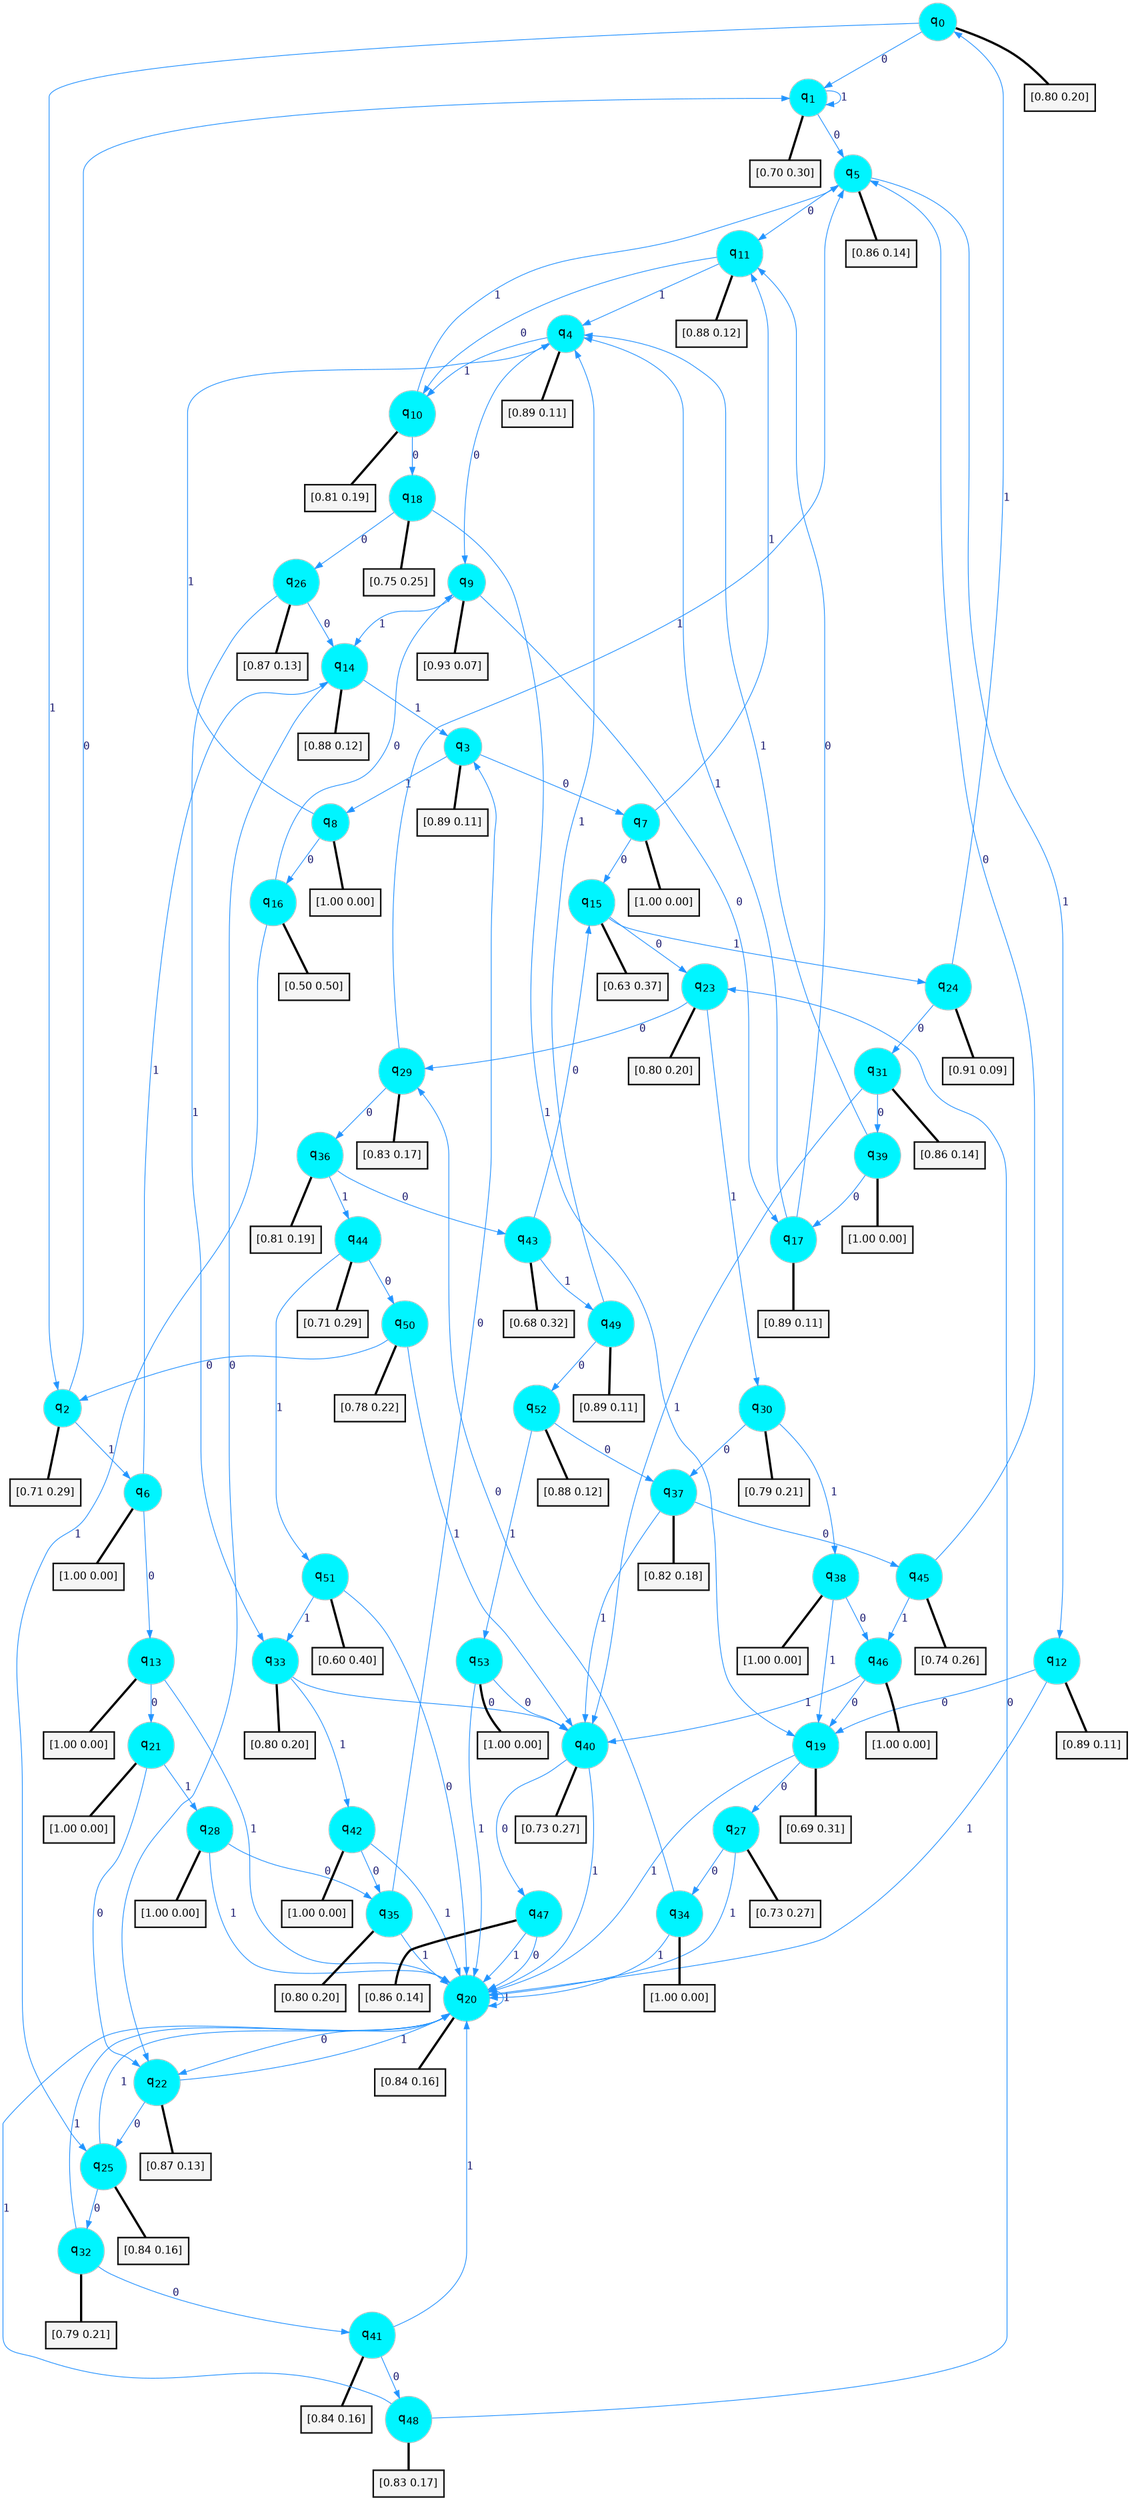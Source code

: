 digraph G {
graph [
bgcolor=transparent, dpi=300, rankdir=TD, size="40,25"];
node [
color=gray, fillcolor=turquoise1, fontcolor=black, fontname=Helvetica, fontsize=16, fontweight=bold, shape=circle, style=filled];
edge [
arrowsize=1, color=dodgerblue1, fontcolor=midnightblue, fontname=courier, fontweight=bold, penwidth=1, style=solid, weight=20];
0[label=<q<SUB>0</SUB>>];
1[label=<q<SUB>1</SUB>>];
2[label=<q<SUB>2</SUB>>];
3[label=<q<SUB>3</SUB>>];
4[label=<q<SUB>4</SUB>>];
5[label=<q<SUB>5</SUB>>];
6[label=<q<SUB>6</SUB>>];
7[label=<q<SUB>7</SUB>>];
8[label=<q<SUB>8</SUB>>];
9[label=<q<SUB>9</SUB>>];
10[label=<q<SUB>10</SUB>>];
11[label=<q<SUB>11</SUB>>];
12[label=<q<SUB>12</SUB>>];
13[label=<q<SUB>13</SUB>>];
14[label=<q<SUB>14</SUB>>];
15[label=<q<SUB>15</SUB>>];
16[label=<q<SUB>16</SUB>>];
17[label=<q<SUB>17</SUB>>];
18[label=<q<SUB>18</SUB>>];
19[label=<q<SUB>19</SUB>>];
20[label=<q<SUB>20</SUB>>];
21[label=<q<SUB>21</SUB>>];
22[label=<q<SUB>22</SUB>>];
23[label=<q<SUB>23</SUB>>];
24[label=<q<SUB>24</SUB>>];
25[label=<q<SUB>25</SUB>>];
26[label=<q<SUB>26</SUB>>];
27[label=<q<SUB>27</SUB>>];
28[label=<q<SUB>28</SUB>>];
29[label=<q<SUB>29</SUB>>];
30[label=<q<SUB>30</SUB>>];
31[label=<q<SUB>31</SUB>>];
32[label=<q<SUB>32</SUB>>];
33[label=<q<SUB>33</SUB>>];
34[label=<q<SUB>34</SUB>>];
35[label=<q<SUB>35</SUB>>];
36[label=<q<SUB>36</SUB>>];
37[label=<q<SUB>37</SUB>>];
38[label=<q<SUB>38</SUB>>];
39[label=<q<SUB>39</SUB>>];
40[label=<q<SUB>40</SUB>>];
41[label=<q<SUB>41</SUB>>];
42[label=<q<SUB>42</SUB>>];
43[label=<q<SUB>43</SUB>>];
44[label=<q<SUB>44</SUB>>];
45[label=<q<SUB>45</SUB>>];
46[label=<q<SUB>46</SUB>>];
47[label=<q<SUB>47</SUB>>];
48[label=<q<SUB>48</SUB>>];
49[label=<q<SUB>49</SUB>>];
50[label=<q<SUB>50</SUB>>];
51[label=<q<SUB>51</SUB>>];
52[label=<q<SUB>52</SUB>>];
53[label=<q<SUB>53</SUB>>];
54[label="[0.80 0.20]", shape=box,fontcolor=black, fontname=Helvetica, fontsize=14, penwidth=2, fillcolor=whitesmoke,color=black];
55[label="[0.70 0.30]", shape=box,fontcolor=black, fontname=Helvetica, fontsize=14, penwidth=2, fillcolor=whitesmoke,color=black];
56[label="[0.71 0.29]", shape=box,fontcolor=black, fontname=Helvetica, fontsize=14, penwidth=2, fillcolor=whitesmoke,color=black];
57[label="[0.89 0.11]", shape=box,fontcolor=black, fontname=Helvetica, fontsize=14, penwidth=2, fillcolor=whitesmoke,color=black];
58[label="[0.89 0.11]", shape=box,fontcolor=black, fontname=Helvetica, fontsize=14, penwidth=2, fillcolor=whitesmoke,color=black];
59[label="[0.86 0.14]", shape=box,fontcolor=black, fontname=Helvetica, fontsize=14, penwidth=2, fillcolor=whitesmoke,color=black];
60[label="[1.00 0.00]", shape=box,fontcolor=black, fontname=Helvetica, fontsize=14, penwidth=2, fillcolor=whitesmoke,color=black];
61[label="[1.00 0.00]", shape=box,fontcolor=black, fontname=Helvetica, fontsize=14, penwidth=2, fillcolor=whitesmoke,color=black];
62[label="[1.00 0.00]", shape=box,fontcolor=black, fontname=Helvetica, fontsize=14, penwidth=2, fillcolor=whitesmoke,color=black];
63[label="[0.93 0.07]", shape=box,fontcolor=black, fontname=Helvetica, fontsize=14, penwidth=2, fillcolor=whitesmoke,color=black];
64[label="[0.81 0.19]", shape=box,fontcolor=black, fontname=Helvetica, fontsize=14, penwidth=2, fillcolor=whitesmoke,color=black];
65[label="[0.88 0.12]", shape=box,fontcolor=black, fontname=Helvetica, fontsize=14, penwidth=2, fillcolor=whitesmoke,color=black];
66[label="[0.89 0.11]", shape=box,fontcolor=black, fontname=Helvetica, fontsize=14, penwidth=2, fillcolor=whitesmoke,color=black];
67[label="[1.00 0.00]", shape=box,fontcolor=black, fontname=Helvetica, fontsize=14, penwidth=2, fillcolor=whitesmoke,color=black];
68[label="[0.88 0.12]", shape=box,fontcolor=black, fontname=Helvetica, fontsize=14, penwidth=2, fillcolor=whitesmoke,color=black];
69[label="[0.63 0.37]", shape=box,fontcolor=black, fontname=Helvetica, fontsize=14, penwidth=2, fillcolor=whitesmoke,color=black];
70[label="[0.50 0.50]", shape=box,fontcolor=black, fontname=Helvetica, fontsize=14, penwidth=2, fillcolor=whitesmoke,color=black];
71[label="[0.89 0.11]", shape=box,fontcolor=black, fontname=Helvetica, fontsize=14, penwidth=2, fillcolor=whitesmoke,color=black];
72[label="[0.75 0.25]", shape=box,fontcolor=black, fontname=Helvetica, fontsize=14, penwidth=2, fillcolor=whitesmoke,color=black];
73[label="[0.69 0.31]", shape=box,fontcolor=black, fontname=Helvetica, fontsize=14, penwidth=2, fillcolor=whitesmoke,color=black];
74[label="[0.84 0.16]", shape=box,fontcolor=black, fontname=Helvetica, fontsize=14, penwidth=2, fillcolor=whitesmoke,color=black];
75[label="[1.00 0.00]", shape=box,fontcolor=black, fontname=Helvetica, fontsize=14, penwidth=2, fillcolor=whitesmoke,color=black];
76[label="[0.87 0.13]", shape=box,fontcolor=black, fontname=Helvetica, fontsize=14, penwidth=2, fillcolor=whitesmoke,color=black];
77[label="[0.80 0.20]", shape=box,fontcolor=black, fontname=Helvetica, fontsize=14, penwidth=2, fillcolor=whitesmoke,color=black];
78[label="[0.91 0.09]", shape=box,fontcolor=black, fontname=Helvetica, fontsize=14, penwidth=2, fillcolor=whitesmoke,color=black];
79[label="[0.84 0.16]", shape=box,fontcolor=black, fontname=Helvetica, fontsize=14, penwidth=2, fillcolor=whitesmoke,color=black];
80[label="[0.87 0.13]", shape=box,fontcolor=black, fontname=Helvetica, fontsize=14, penwidth=2, fillcolor=whitesmoke,color=black];
81[label="[0.73 0.27]", shape=box,fontcolor=black, fontname=Helvetica, fontsize=14, penwidth=2, fillcolor=whitesmoke,color=black];
82[label="[1.00 0.00]", shape=box,fontcolor=black, fontname=Helvetica, fontsize=14, penwidth=2, fillcolor=whitesmoke,color=black];
83[label="[0.83 0.17]", shape=box,fontcolor=black, fontname=Helvetica, fontsize=14, penwidth=2, fillcolor=whitesmoke,color=black];
84[label="[0.79 0.21]", shape=box,fontcolor=black, fontname=Helvetica, fontsize=14, penwidth=2, fillcolor=whitesmoke,color=black];
85[label="[0.86 0.14]", shape=box,fontcolor=black, fontname=Helvetica, fontsize=14, penwidth=2, fillcolor=whitesmoke,color=black];
86[label="[0.79 0.21]", shape=box,fontcolor=black, fontname=Helvetica, fontsize=14, penwidth=2, fillcolor=whitesmoke,color=black];
87[label="[0.80 0.20]", shape=box,fontcolor=black, fontname=Helvetica, fontsize=14, penwidth=2, fillcolor=whitesmoke,color=black];
88[label="[1.00 0.00]", shape=box,fontcolor=black, fontname=Helvetica, fontsize=14, penwidth=2, fillcolor=whitesmoke,color=black];
89[label="[0.80 0.20]", shape=box,fontcolor=black, fontname=Helvetica, fontsize=14, penwidth=2, fillcolor=whitesmoke,color=black];
90[label="[0.81 0.19]", shape=box,fontcolor=black, fontname=Helvetica, fontsize=14, penwidth=2, fillcolor=whitesmoke,color=black];
91[label="[0.82 0.18]", shape=box,fontcolor=black, fontname=Helvetica, fontsize=14, penwidth=2, fillcolor=whitesmoke,color=black];
92[label="[1.00 0.00]", shape=box,fontcolor=black, fontname=Helvetica, fontsize=14, penwidth=2, fillcolor=whitesmoke,color=black];
93[label="[1.00 0.00]", shape=box,fontcolor=black, fontname=Helvetica, fontsize=14, penwidth=2, fillcolor=whitesmoke,color=black];
94[label="[0.73 0.27]", shape=box,fontcolor=black, fontname=Helvetica, fontsize=14, penwidth=2, fillcolor=whitesmoke,color=black];
95[label="[0.84 0.16]", shape=box,fontcolor=black, fontname=Helvetica, fontsize=14, penwidth=2, fillcolor=whitesmoke,color=black];
96[label="[1.00 0.00]", shape=box,fontcolor=black, fontname=Helvetica, fontsize=14, penwidth=2, fillcolor=whitesmoke,color=black];
97[label="[0.68 0.32]", shape=box,fontcolor=black, fontname=Helvetica, fontsize=14, penwidth=2, fillcolor=whitesmoke,color=black];
98[label="[0.71 0.29]", shape=box,fontcolor=black, fontname=Helvetica, fontsize=14, penwidth=2, fillcolor=whitesmoke,color=black];
99[label="[0.74 0.26]", shape=box,fontcolor=black, fontname=Helvetica, fontsize=14, penwidth=2, fillcolor=whitesmoke,color=black];
100[label="[1.00 0.00]", shape=box,fontcolor=black, fontname=Helvetica, fontsize=14, penwidth=2, fillcolor=whitesmoke,color=black];
101[label="[0.86 0.14]", shape=box,fontcolor=black, fontname=Helvetica, fontsize=14, penwidth=2, fillcolor=whitesmoke,color=black];
102[label="[0.83 0.17]", shape=box,fontcolor=black, fontname=Helvetica, fontsize=14, penwidth=2, fillcolor=whitesmoke,color=black];
103[label="[0.89 0.11]", shape=box,fontcolor=black, fontname=Helvetica, fontsize=14, penwidth=2, fillcolor=whitesmoke,color=black];
104[label="[0.78 0.22]", shape=box,fontcolor=black, fontname=Helvetica, fontsize=14, penwidth=2, fillcolor=whitesmoke,color=black];
105[label="[0.60 0.40]", shape=box,fontcolor=black, fontname=Helvetica, fontsize=14, penwidth=2, fillcolor=whitesmoke,color=black];
106[label="[0.88 0.12]", shape=box,fontcolor=black, fontname=Helvetica, fontsize=14, penwidth=2, fillcolor=whitesmoke,color=black];
107[label="[1.00 0.00]", shape=box,fontcolor=black, fontname=Helvetica, fontsize=14, penwidth=2, fillcolor=whitesmoke,color=black];
0->1 [label=0];
0->2 [label=1];
0->54 [arrowhead=none, penwidth=3,color=black];
1->5 [label=0];
1->1 [label=1];
1->55 [arrowhead=none, penwidth=3,color=black];
2->1 [label=0];
2->6 [label=1];
2->56 [arrowhead=none, penwidth=3,color=black];
3->7 [label=0];
3->8 [label=1];
3->57 [arrowhead=none, penwidth=3,color=black];
4->9 [label=0];
4->10 [label=1];
4->58 [arrowhead=none, penwidth=3,color=black];
5->11 [label=0];
5->12 [label=1];
5->59 [arrowhead=none, penwidth=3,color=black];
6->13 [label=0];
6->14 [label=1];
6->60 [arrowhead=none, penwidth=3,color=black];
7->15 [label=0];
7->11 [label=1];
7->61 [arrowhead=none, penwidth=3,color=black];
8->16 [label=0];
8->4 [label=1];
8->62 [arrowhead=none, penwidth=3,color=black];
9->17 [label=0];
9->14 [label=1];
9->63 [arrowhead=none, penwidth=3,color=black];
10->18 [label=0];
10->5 [label=1];
10->64 [arrowhead=none, penwidth=3,color=black];
11->10 [label=0];
11->4 [label=1];
11->65 [arrowhead=none, penwidth=3,color=black];
12->19 [label=0];
12->20 [label=1];
12->66 [arrowhead=none, penwidth=3,color=black];
13->21 [label=0];
13->20 [label=1];
13->67 [arrowhead=none, penwidth=3,color=black];
14->22 [label=0];
14->3 [label=1];
14->68 [arrowhead=none, penwidth=3,color=black];
15->23 [label=0];
15->24 [label=1];
15->69 [arrowhead=none, penwidth=3,color=black];
16->9 [label=0];
16->25 [label=1];
16->70 [arrowhead=none, penwidth=3,color=black];
17->11 [label=0];
17->4 [label=1];
17->71 [arrowhead=none, penwidth=3,color=black];
18->26 [label=0];
18->19 [label=1];
18->72 [arrowhead=none, penwidth=3,color=black];
19->27 [label=0];
19->20 [label=1];
19->73 [arrowhead=none, penwidth=3,color=black];
20->22 [label=0];
20->20 [label=1];
20->74 [arrowhead=none, penwidth=3,color=black];
21->22 [label=0];
21->28 [label=1];
21->75 [arrowhead=none, penwidth=3,color=black];
22->25 [label=0];
22->20 [label=1];
22->76 [arrowhead=none, penwidth=3,color=black];
23->29 [label=0];
23->30 [label=1];
23->77 [arrowhead=none, penwidth=3,color=black];
24->31 [label=0];
24->0 [label=1];
24->78 [arrowhead=none, penwidth=3,color=black];
25->32 [label=0];
25->20 [label=1];
25->79 [arrowhead=none, penwidth=3,color=black];
26->14 [label=0];
26->33 [label=1];
26->80 [arrowhead=none, penwidth=3,color=black];
27->34 [label=0];
27->20 [label=1];
27->81 [arrowhead=none, penwidth=3,color=black];
28->35 [label=0];
28->20 [label=1];
28->82 [arrowhead=none, penwidth=3,color=black];
29->36 [label=0];
29->5 [label=1];
29->83 [arrowhead=none, penwidth=3,color=black];
30->37 [label=0];
30->38 [label=1];
30->84 [arrowhead=none, penwidth=3,color=black];
31->39 [label=0];
31->40 [label=1];
31->85 [arrowhead=none, penwidth=3,color=black];
32->41 [label=0];
32->20 [label=1];
32->86 [arrowhead=none, penwidth=3,color=black];
33->40 [label=0];
33->42 [label=1];
33->87 [arrowhead=none, penwidth=3,color=black];
34->29 [label=0];
34->20 [label=1];
34->88 [arrowhead=none, penwidth=3,color=black];
35->3 [label=0];
35->20 [label=1];
35->89 [arrowhead=none, penwidth=3,color=black];
36->43 [label=0];
36->44 [label=1];
36->90 [arrowhead=none, penwidth=3,color=black];
37->45 [label=0];
37->40 [label=1];
37->91 [arrowhead=none, penwidth=3,color=black];
38->46 [label=0];
38->19 [label=1];
38->92 [arrowhead=none, penwidth=3,color=black];
39->17 [label=0];
39->4 [label=1];
39->93 [arrowhead=none, penwidth=3,color=black];
40->47 [label=0];
40->20 [label=1];
40->94 [arrowhead=none, penwidth=3,color=black];
41->48 [label=0];
41->20 [label=1];
41->95 [arrowhead=none, penwidth=3,color=black];
42->35 [label=0];
42->20 [label=1];
42->96 [arrowhead=none, penwidth=3,color=black];
43->15 [label=0];
43->49 [label=1];
43->97 [arrowhead=none, penwidth=3,color=black];
44->50 [label=0];
44->51 [label=1];
44->98 [arrowhead=none, penwidth=3,color=black];
45->5 [label=0];
45->46 [label=1];
45->99 [arrowhead=none, penwidth=3,color=black];
46->19 [label=0];
46->40 [label=1];
46->100 [arrowhead=none, penwidth=3,color=black];
47->20 [label=0];
47->20 [label=1];
47->101 [arrowhead=none, penwidth=3,color=black];
48->23 [label=0];
48->20 [label=1];
48->102 [arrowhead=none, penwidth=3,color=black];
49->52 [label=0];
49->4 [label=1];
49->103 [arrowhead=none, penwidth=3,color=black];
50->2 [label=0];
50->40 [label=1];
50->104 [arrowhead=none, penwidth=3,color=black];
51->20 [label=0];
51->33 [label=1];
51->105 [arrowhead=none, penwidth=3,color=black];
52->37 [label=0];
52->53 [label=1];
52->106 [arrowhead=none, penwidth=3,color=black];
53->40 [label=0];
53->20 [label=1];
53->107 [arrowhead=none, penwidth=3,color=black];
}
